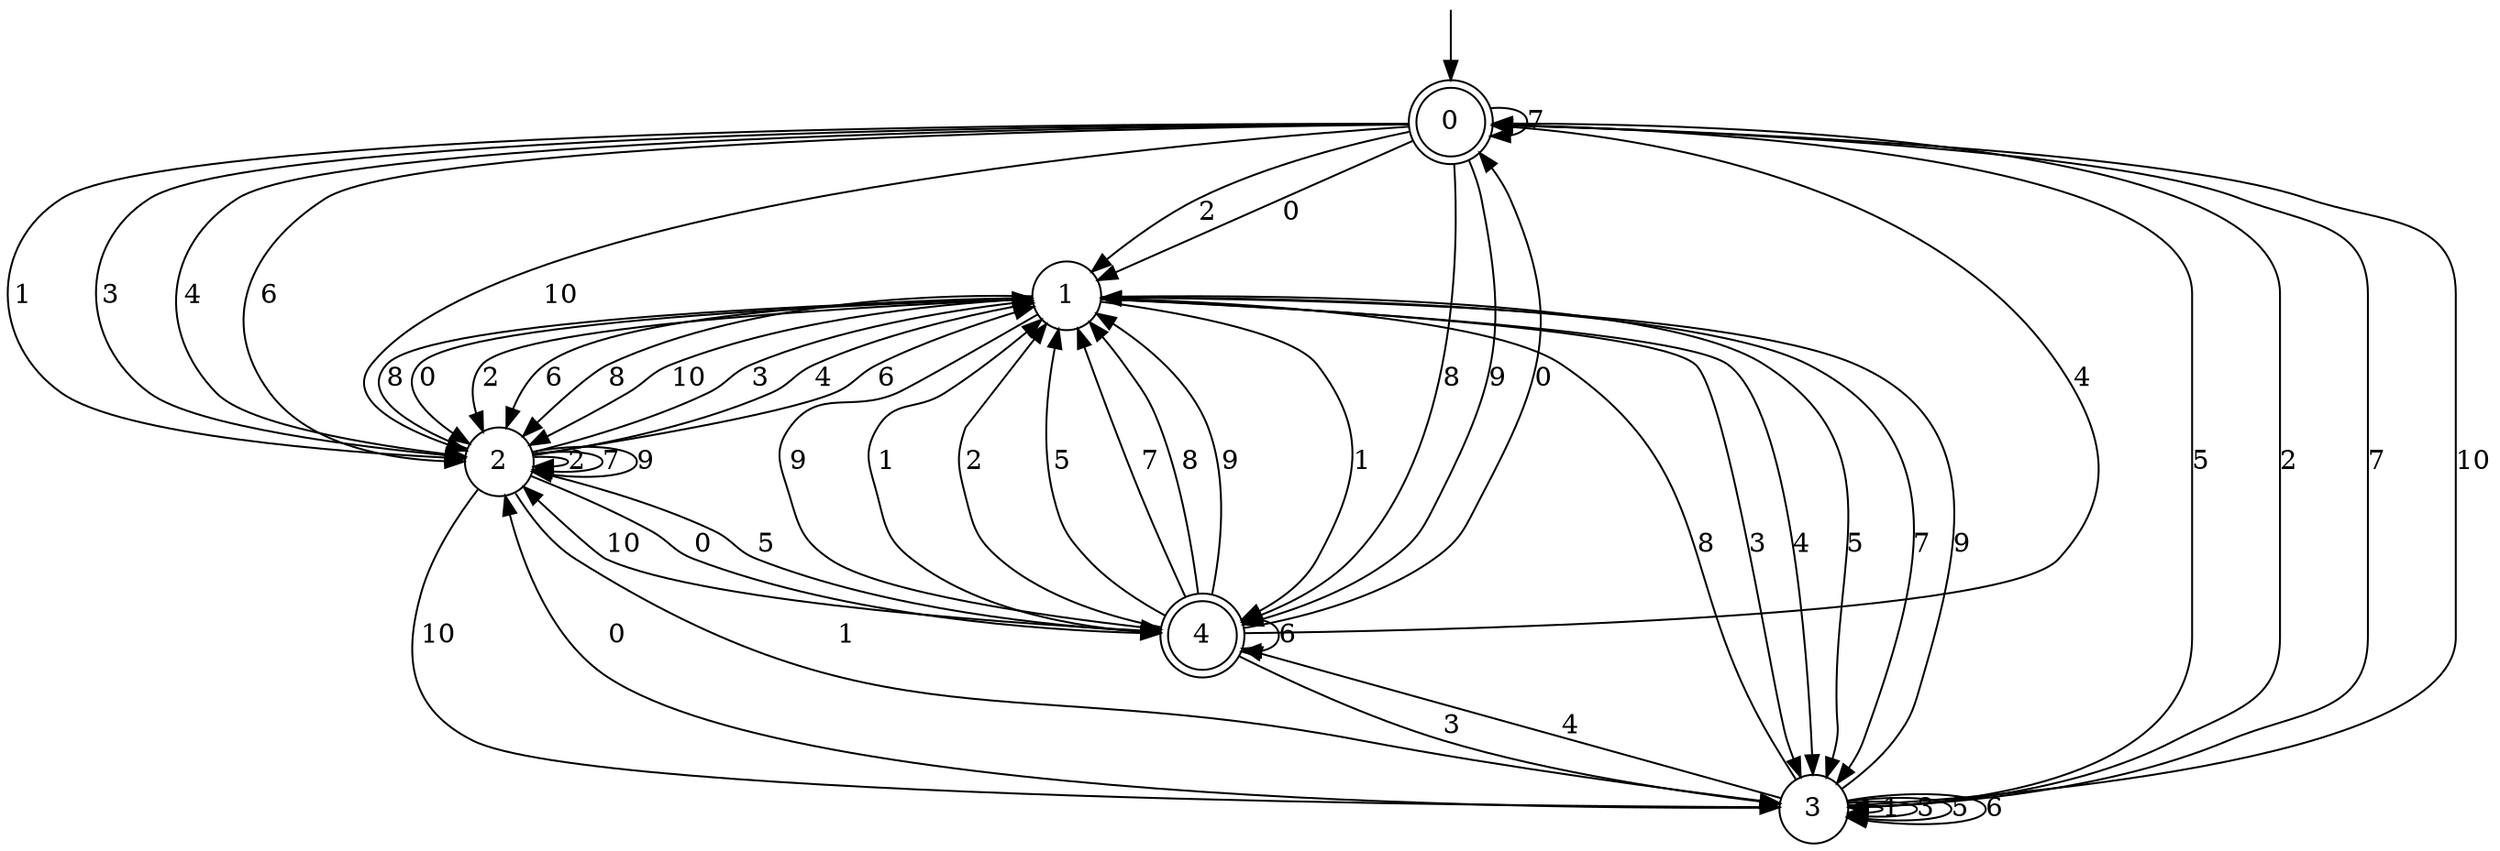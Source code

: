 digraph g {

	s0 [shape="doublecircle" label="0"];
	s1 [shape="circle" label="1"];
	s2 [shape="circle" label="2"];
	s3 [shape="circle" label="3"];
	s4 [shape="doublecircle" label="4"];
	s0 -> s1 [label="0"];
	s0 -> s2 [label="1"];
	s0 -> s1 [label="2"];
	s0 -> s2 [label="3"];
	s0 -> s2 [label="4"];
	s0 -> s3 [label="5"];
	s0 -> s2 [label="6"];
	s0 -> s0 [label="7"];
	s0 -> s4 [label="8"];
	s0 -> s4 [label="9"];
	s0 -> s2 [label="10"];
	s1 -> s2 [label="0"];
	s1 -> s4 [label="1"];
	s1 -> s2 [label="2"];
	s1 -> s3 [label="3"];
	s1 -> s3 [label="4"];
	s1 -> s3 [label="5"];
	s1 -> s2 [label="6"];
	s1 -> s3 [label="7"];
	s1 -> s2 [label="8"];
	s1 -> s4 [label="9"];
	s1 -> s2 [label="10"];
	s2 -> s4 [label="0"];
	s2 -> s3 [label="1"];
	s2 -> s2 [label="2"];
	s2 -> s1 [label="3"];
	s2 -> s1 [label="4"];
	s2 -> s4 [label="5"];
	s2 -> s1 [label="6"];
	s2 -> s2 [label="7"];
	s2 -> s1 [label="8"];
	s2 -> s2 [label="9"];
	s2 -> s3 [label="10"];
	s3 -> s2 [label="0"];
	s3 -> s3 [label="1"];
	s3 -> s0 [label="2"];
	s3 -> s3 [label="3"];
	s3 -> s4 [label="4"];
	s3 -> s3 [label="5"];
	s3 -> s3 [label="6"];
	s3 -> s0 [label="7"];
	s3 -> s1 [label="8"];
	s3 -> s1 [label="9"];
	s3 -> s0 [label="10"];
	s4 -> s0 [label="0"];
	s4 -> s1 [label="1"];
	s4 -> s1 [label="2"];
	s4 -> s3 [label="3"];
	s4 -> s0 [label="4"];
	s4 -> s1 [label="5"];
	s4 -> s4 [label="6"];
	s4 -> s1 [label="7"];
	s4 -> s1 [label="8"];
	s4 -> s1 [label="9"];
	s4 -> s2 [label="10"];

__start0 [label="" shape="none" width="0" height="0"];
__start0 -> s0;

}
